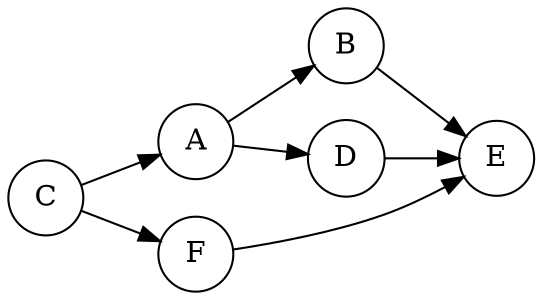 digraph seven {
	rankdir=LR;
	node [shape = circle];
	C -> A;
	C -> F;
	A -> B;
	A -> D;
	B -> E;
	D -> E;
	F -> E;
}
